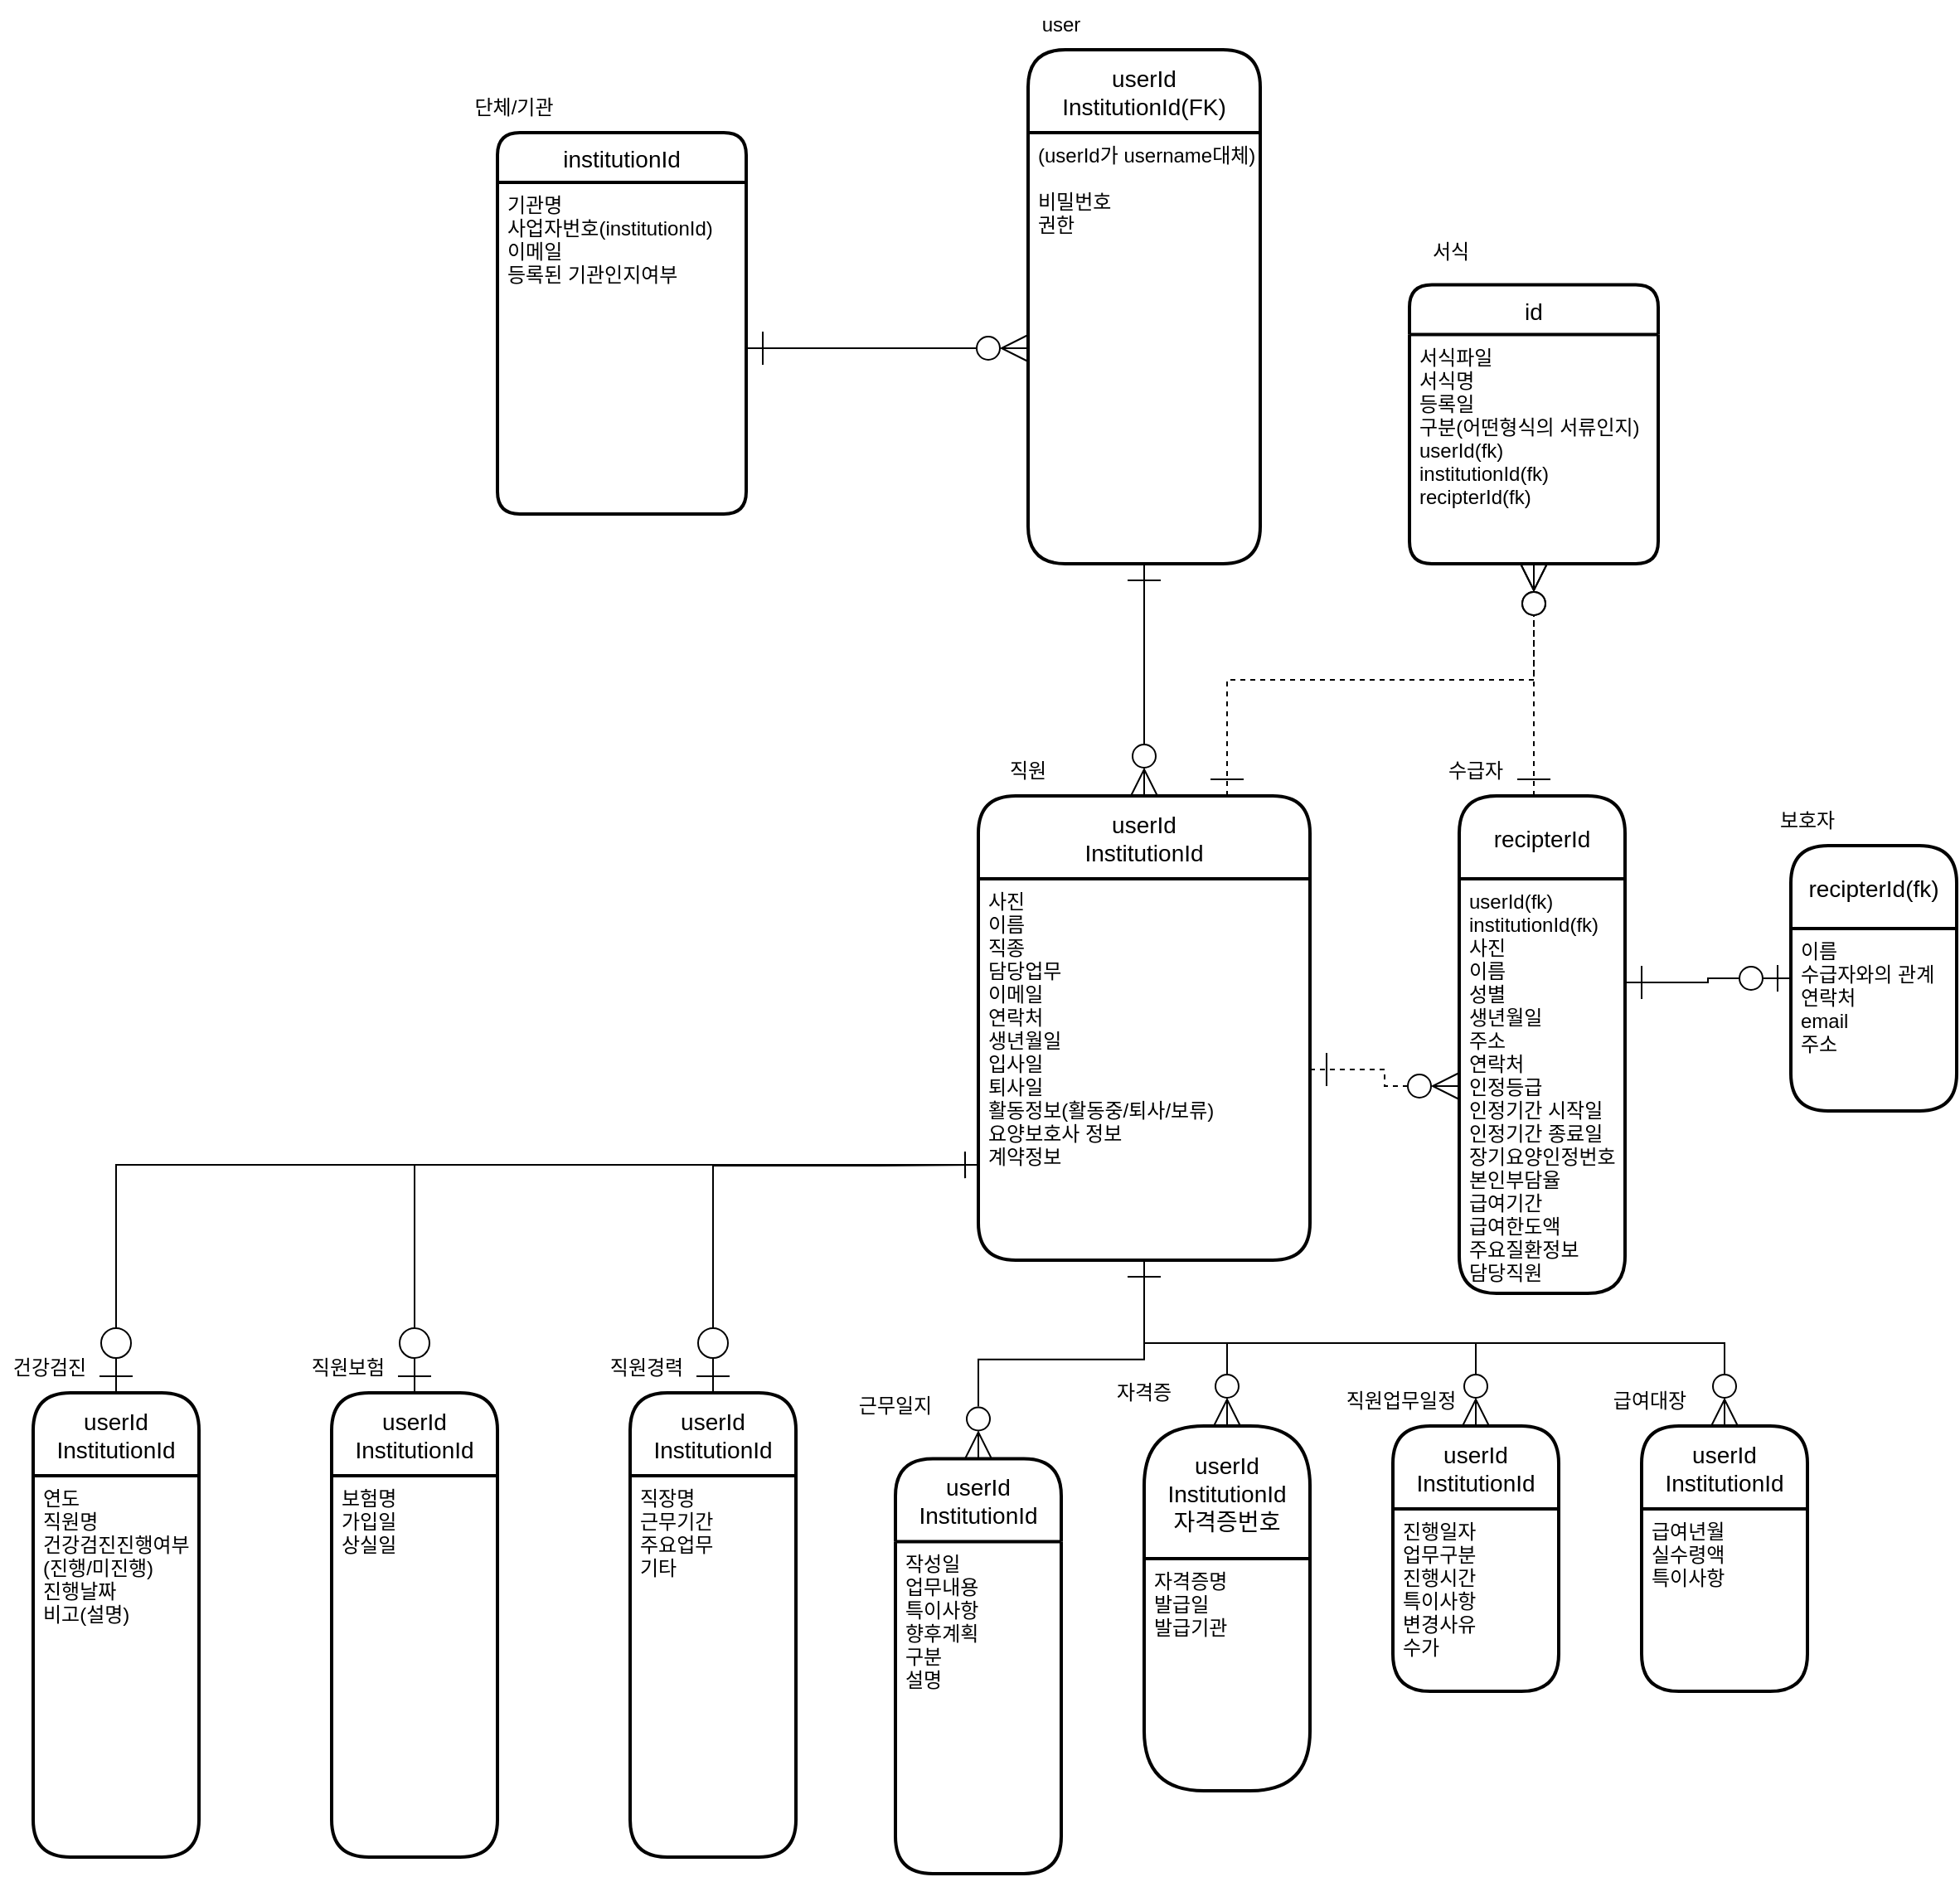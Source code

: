 <mxfile version="17.4.5" type="github">
  <diagram id="R2lEEEUBdFMjLlhIrx00" name="Page-1">
    <mxGraphModel dx="2427" dy="1963" grid="1" gridSize="10" guides="1" tooltips="1" connect="1" arrows="1" fold="1" page="1" pageScale="1" pageWidth="850" pageHeight="1100" math="0" shadow="0" extFonts="Permanent Marker^https://fonts.googleapis.com/css?family=Permanent+Marker">
      <root>
        <mxCell id="0" />
        <mxCell id="1" parent="0" />
        <mxCell id="DIDQX_OVSp32dabbZ__B-63" style="edgeStyle=orthogonalEdgeStyle;rounded=0;orthogonalLoop=1;jettySize=auto;html=1;exitX=0.5;exitY=1;exitDx=0;exitDy=0;entryX=0.5;entryY=0;entryDx=0;entryDy=0;startArrow=ERone;startFill=0;endArrow=ERzeroToMany;endFill=0;startSize=18;endSize=14;" edge="1" parent="1" source="DIDQX_OVSp32dabbZ__B-9" target="DIDQX_OVSp32dabbZ__B-27">
          <mxGeometry relative="1" as="geometry" />
        </mxCell>
        <mxCell id="DIDQX_OVSp32dabbZ__B-64" style="edgeStyle=orthogonalEdgeStyle;rounded=0;orthogonalLoop=1;jettySize=auto;html=1;exitX=0.5;exitY=1;exitDx=0;exitDy=0;startArrow=ERone;startFill=0;endArrow=ERzeroToMany;endFill=0;startSize=18;endSize=14;" edge="1" parent="1" source="DIDQX_OVSp32dabbZ__B-9" target="DIDQX_OVSp32dabbZ__B-25">
          <mxGeometry relative="1" as="geometry">
            <mxPoint x="230" y="480" as="sourcePoint" />
            <mxPoint x="530" y="580" as="targetPoint" />
          </mxGeometry>
        </mxCell>
        <mxCell id="DIDQX_OVSp32dabbZ__B-65" style="edgeStyle=orthogonalEdgeStyle;rounded=0;orthogonalLoop=1;jettySize=auto;html=1;exitX=0.5;exitY=1;exitDx=0;exitDy=0;startArrow=ERone;startFill=0;endArrow=ERzeroToMany;endFill=0;startSize=18;endSize=14;entryX=0.5;entryY=0;entryDx=0;entryDy=0;" edge="1" parent="1" source="DIDQX_OVSp32dabbZ__B-9" target="DIDQX_OVSp32dabbZ__B-14">
          <mxGeometry relative="1" as="geometry">
            <mxPoint x="230" y="480" as="sourcePoint" />
            <mxPoint x="380" y="580" as="targetPoint" />
          </mxGeometry>
        </mxCell>
        <mxCell id="DIDQX_OVSp32dabbZ__B-66" style="edgeStyle=orthogonalEdgeStyle;rounded=0;orthogonalLoop=1;jettySize=auto;html=1;exitX=0.5;exitY=1;exitDx=0;exitDy=0;startArrow=ERone;startFill=0;endArrow=ERzeroToMany;endFill=0;startSize=18;endSize=14;entryX=0.5;entryY=0;entryDx=0;entryDy=0;" edge="1" parent="1" source="DIDQX_OVSp32dabbZ__B-9" target="DIDQX_OVSp32dabbZ__B-18">
          <mxGeometry relative="1" as="geometry">
            <mxPoint x="230" y="480" as="sourcePoint" />
            <mxPoint x="230" y="580" as="targetPoint" />
          </mxGeometry>
        </mxCell>
        <mxCell id="DIDQX_OVSp32dabbZ__B-67" style="edgeStyle=orthogonalEdgeStyle;rounded=0;orthogonalLoop=1;jettySize=auto;html=1;exitX=1;exitY=0.5;exitDx=0;exitDy=0;startArrow=ERone;startFill=0;endArrow=ERzeroToMany;endFill=0;startSize=18;endSize=14;entryX=0;entryY=0.5;entryDx=0;entryDy=0;" edge="1" parent="1" source="DIDQX_OVSp32dabbZ__B-3" target="DIDQX_OVSp32dabbZ__B-7">
          <mxGeometry relative="1" as="geometry">
            <mxPoint x="110" y="190" as="sourcePoint" />
            <mxPoint x="-40" y="290" as="targetPoint" />
          </mxGeometry>
        </mxCell>
        <mxCell id="DIDQX_OVSp32dabbZ__B-68" style="edgeStyle=orthogonalEdgeStyle;rounded=0;orthogonalLoop=1;jettySize=auto;html=1;exitX=0.5;exitY=1;exitDx=0;exitDy=0;startArrow=ERone;startFill=0;endArrow=ERzeroToMany;endFill=0;startSize=18;endSize=14;entryX=0.5;entryY=0;entryDx=0;entryDy=0;" edge="1" parent="1" source="DIDQX_OVSp32dabbZ__B-7" target="DIDQX_OVSp32dabbZ__B-8">
          <mxGeometry relative="1" as="geometry">
            <mxPoint x="145" y="210" as="sourcePoint" />
            <mxPoint x="-5" y="310" as="targetPoint" />
          </mxGeometry>
        </mxCell>
        <mxCell id="DIDQX_OVSp32dabbZ__B-72" style="edgeStyle=orthogonalEdgeStyle;rounded=0;orthogonalLoop=1;jettySize=auto;html=1;exitX=1;exitY=0.5;exitDx=0;exitDy=0;startArrow=ERone;startFill=0;endArrow=ERzeroToMany;endFill=0;startSize=18;endSize=14;entryX=0;entryY=0.5;entryDx=0;entryDy=0;dashed=1;" edge="1" parent="1" source="DIDQX_OVSp32dabbZ__B-9" target="DIDQX_OVSp32dabbZ__B-30">
          <mxGeometry relative="1" as="geometry">
            <mxPoint x="230" y="130" as="sourcePoint" />
            <mxPoint x="230" y="200" as="targetPoint" />
          </mxGeometry>
        </mxCell>
        <mxCell id="DIDQX_OVSp32dabbZ__B-73" style="edgeStyle=orthogonalEdgeStyle;rounded=0;orthogonalLoop=1;jettySize=auto;html=1;exitX=1;exitY=0.25;exitDx=0;exitDy=0;startArrow=ERone;startFill=0;endArrow=ERzeroToOne;endFill=0;startSize=18;endSize=14;entryX=0;entryY=0.5;entryDx=0;entryDy=0;" edge="1" parent="1" source="DIDQX_OVSp32dabbZ__B-30" target="DIDQX_OVSp32dabbZ__B-31">
          <mxGeometry relative="1" as="geometry">
            <mxPoint x="230" y="130" as="sourcePoint" />
            <mxPoint x="230" y="200" as="targetPoint" />
          </mxGeometry>
        </mxCell>
        <mxCell id="DIDQX_OVSp32dabbZ__B-117" style="edgeStyle=orthogonalEdgeStyle;rounded=0;orthogonalLoop=1;jettySize=auto;html=1;exitX=0.5;exitY=0;exitDx=0;exitDy=0;startArrow=ERzeroToOne;startFill=0;endArrow=ERone;endFill=0;startSize=18;endSize=14;entryX=0;entryY=0.75;entryDx=0;entryDy=0;" edge="1" parent="1" source="DIDQX_OVSp32dabbZ__B-114" target="DIDQX_OVSp32dabbZ__B-9">
          <mxGeometry relative="1" as="geometry">
            <mxPoint x="70" y="327.5" as="sourcePoint" />
            <mxPoint x="170" y="325.0" as="targetPoint" />
            <Array as="points">
              <mxPoint x="-90" y="413" />
              <mxPoint x="10" y="413" />
            </Array>
          </mxGeometry>
        </mxCell>
        <mxCell id="DIDQX_OVSp32dabbZ__B-120" style="edgeStyle=orthogonalEdgeStyle;rounded=0;orthogonalLoop=1;jettySize=auto;html=1;exitX=0.5;exitY=0;exitDx=0;exitDy=0;startArrow=ERzeroToOne;startFill=0;endArrow=ERone;endFill=0;startSize=18;endSize=14;entryX=0;entryY=0.75;entryDx=0;entryDy=0;" edge="1" parent="1" source="DIDQX_OVSp32dabbZ__B-118" target="DIDQX_OVSp32dabbZ__B-9">
          <mxGeometry relative="1" as="geometry">
            <mxPoint x="-110" y="550" as="sourcePoint" />
            <mxPoint x="175.0" y="470.0" as="targetPoint" />
            <Array as="points">
              <mxPoint x="-270" y="413" />
            </Array>
          </mxGeometry>
        </mxCell>
        <mxCell id="DIDQX_OVSp32dabbZ__B-122" value="" style="group" vertex="1" connectable="0" parent="1">
          <mxGeometry x="70" y="160" width="200" height="310" as="geometry" />
        </mxCell>
        <mxCell id="DIDQX_OVSp32dabbZ__B-8" value="userId&#xa;InstitutionId" style="swimlane;childLayout=stackLayout;horizontal=1;startSize=50;horizontalStack=0;rounded=1;fontSize=14;fontStyle=0;strokeWidth=2;resizeParent=0;resizeLast=1;shadow=0;dashed=0;align=center;" vertex="1" parent="DIDQX_OVSp32dabbZ__B-122">
          <mxGeometry y="30" width="200" height="280" as="geometry" />
        </mxCell>
        <mxCell id="DIDQX_OVSp32dabbZ__B-9" value="사진&#xa;이름&#xa;직종&#xa;담당업무&#xa;이메일&#xa;연락처&#xa;생년월일&#xa;입사일&#xa;퇴사일&#xa;활동정보(활동중/퇴사/보류)&#xa;요양보호사 정보&#xa;계약정보" style="align=left;strokeColor=none;fillColor=none;spacingLeft=4;fontSize=12;verticalAlign=top;resizable=0;rotatable=0;part=1;" vertex="1" parent="DIDQX_OVSp32dabbZ__B-8">
          <mxGeometry y="50" width="200" height="230" as="geometry" />
        </mxCell>
        <mxCell id="DIDQX_OVSp32dabbZ__B-107" value="직원&lt;span style=&quot;color: rgba(0 , 0 , 0 , 0) ; font-family: monospace ; font-size: 0px&quot;&gt;%3CmxGraphModel%3E%3Croot%3E%3CmxCell%20id%3D%220%22%2F%3E%3CmxCell%20id%3D%221%22%20parent%3D%220%22%2F%3E%3CmxCell%20id%3D%222%22%20value%3D%22%EC%84%9C%EC%8B%9D%22%20style%3D%22text%3Bhtml%3D1%3BstrokeColor%3Dnone%3BfillColor%3Dnone%3Balign%3Dcenter%3BverticalAlign%3Dmiddle%3BwhiteSpace%3Dwrap%3Brounded%3D0%3B%22%20vertex%3D%221%22%20parent%3D%221%22%3E%3CmxGeometry%20x%3D%22330%22%20y%3D%22-60%22%20width%3D%2260%22%20height%3D%2230%22%20as%3D%22geometry%22%2F%3E%3C%2FmxCell%3E%3C%2Froot%3E%3C%2FmxGraphModel%3E&lt;/span&gt;" style="text;html=1;strokeColor=none;fillColor=none;align=center;verticalAlign=middle;whiteSpace=wrap;rounded=0;" vertex="1" parent="DIDQX_OVSp32dabbZ__B-122">
          <mxGeometry width="60" height="30" as="geometry" />
        </mxCell>
        <mxCell id="DIDQX_OVSp32dabbZ__B-123" value="" style="group" vertex="1" connectable="0" parent="1">
          <mxGeometry x="-340" y="520" width="120" height="310" as="geometry" />
        </mxCell>
        <mxCell id="DIDQX_OVSp32dabbZ__B-118" value="userId&#xa;InstitutionId" style="swimlane;childLayout=stackLayout;horizontal=1;startSize=50;horizontalStack=0;rounded=1;fontSize=14;fontStyle=0;strokeWidth=2;resizeParent=0;resizeLast=1;shadow=0;dashed=0;align=center;" vertex="1" parent="DIDQX_OVSp32dabbZ__B-123">
          <mxGeometry x="20" y="30" width="100" height="280" as="geometry" />
        </mxCell>
        <mxCell id="DIDQX_OVSp32dabbZ__B-119" value="보험명&#xa;가입일&#xa;상실일&#xa;" style="align=left;strokeColor=none;fillColor=none;spacingLeft=4;fontSize=12;verticalAlign=top;resizable=0;rotatable=0;part=1;" vertex="1" parent="DIDQX_OVSp32dabbZ__B-118">
          <mxGeometry y="50" width="100" height="230" as="geometry" />
        </mxCell>
        <mxCell id="DIDQX_OVSp32dabbZ__B-121" value="직원보험" style="text;html=1;strokeColor=none;fillColor=none;align=center;verticalAlign=middle;whiteSpace=wrap;rounded=0;" vertex="1" parent="DIDQX_OVSp32dabbZ__B-123">
          <mxGeometry width="60" height="30" as="geometry" />
        </mxCell>
        <mxCell id="DIDQX_OVSp32dabbZ__B-124" value="" style="group" vertex="1" connectable="0" parent="1">
          <mxGeometry x="-160" y="520" width="120" height="310" as="geometry" />
        </mxCell>
        <mxCell id="DIDQX_OVSp32dabbZ__B-114" value="userId&#xa;InstitutionId" style="swimlane;childLayout=stackLayout;horizontal=1;startSize=50;horizontalStack=0;rounded=1;fontSize=14;fontStyle=0;strokeWidth=2;resizeParent=0;resizeLast=1;shadow=0;dashed=0;align=center;" vertex="1" parent="DIDQX_OVSp32dabbZ__B-124">
          <mxGeometry x="20" y="30" width="100" height="280" as="geometry" />
        </mxCell>
        <mxCell id="DIDQX_OVSp32dabbZ__B-115" value="직장명&#xa;근무기간&#xa;주요업무&#xa;기타" style="align=left;strokeColor=none;fillColor=none;spacingLeft=4;fontSize=12;verticalAlign=top;resizable=0;rotatable=0;part=1;" vertex="1" parent="DIDQX_OVSp32dabbZ__B-114">
          <mxGeometry y="50" width="100" height="230" as="geometry" />
        </mxCell>
        <mxCell id="DIDQX_OVSp32dabbZ__B-116" value="직원경력" style="text;html=1;strokeColor=none;fillColor=none;align=center;verticalAlign=middle;whiteSpace=wrap;rounded=0;" vertex="1" parent="DIDQX_OVSp32dabbZ__B-124">
          <mxGeometry width="60" height="30" as="geometry" />
        </mxCell>
        <mxCell id="DIDQX_OVSp32dabbZ__B-125" value="" style="group" vertex="1" connectable="0" parent="1">
          <mxGeometry x="-10" y="535" width="130" height="305" as="geometry" />
        </mxCell>
        <mxCell id="DIDQX_OVSp32dabbZ__B-18" value="userId&#xa;InstitutionId" style="swimlane;childLayout=stackLayout;horizontal=1;startSize=50;horizontalStack=0;rounded=1;fontSize=14;fontStyle=0;strokeWidth=2;resizeParent=0;resizeLast=1;shadow=0;dashed=0;align=center;" vertex="1" parent="DIDQX_OVSp32dabbZ__B-125">
          <mxGeometry x="30" y="54.744" width="100" height="250.256" as="geometry" />
        </mxCell>
        <mxCell id="DIDQX_OVSp32dabbZ__B-19" value="작성일&#xa;업무내용&#xa;특이사항&#xa;향후계획&#xa;구분&#xa;설명" style="align=left;strokeColor=none;fillColor=none;spacingLeft=4;fontSize=12;verticalAlign=top;resizable=0;rotatable=0;part=1;" vertex="1" parent="DIDQX_OVSp32dabbZ__B-18">
          <mxGeometry y="50" width="100" height="200.256" as="geometry" />
        </mxCell>
        <mxCell id="DIDQX_OVSp32dabbZ__B-110" value="근무일지&lt;span style=&quot;color: rgba(0 , 0 , 0 , 0) ; font-family: monospace ; font-size: 0px&quot;&gt;%3CmxGraphModel%3E%3Croot%3E%3CmxCell%20id%3D%220%22%2F%3E%3CmxCell%20id%3D%221%22%20parent%3D%220%22%2F%3E%3CmxCell%20id%3D%222%22%20value%3D%22%EC%84%9C%EC%8B%9D%22%20style%3D%22text%3Bhtml%3D1%3BstrokeColor%3Dnone%3BfillColor%3Dnone%3Balign%3Dcenter%3BverticalAlign%3Dmiddle%3BwhiteSpace%3Dwrap%3Brounded%3D0%3B%22%20vertex%3D%221%22%20parent%3D%221%22%3E%3CmxGeometry%20x%3D%22330%22%20y%3D%22-60%22%20width%3D%2260%22%20height%3D%2230%22%20as%3D%22geometry%22%2F%3E%3C%2FmxCell%3E%3C%2Froot%3E%3C%2FmxGraphModel%3E&lt;/span&gt;" style="text;html=1;strokeColor=none;fillColor=none;align=center;verticalAlign=middle;whiteSpace=wrap;rounded=0;" vertex="1" parent="DIDQX_OVSp32dabbZ__B-125">
          <mxGeometry width="60" height="46.923" as="geometry" />
        </mxCell>
        <mxCell id="DIDQX_OVSp32dabbZ__B-126" value="" style="group" vertex="1" connectable="0" parent="1">
          <mxGeometry x="140" y="535" width="130" height="255" as="geometry" />
        </mxCell>
        <mxCell id="DIDQX_OVSp32dabbZ__B-14" value="userId&#xa;InstitutionId&#xa;자격증번호" style="swimlane;childLayout=stackLayout;horizontal=1;startSize=80;horizontalStack=0;rounded=1;fontSize=14;fontStyle=0;strokeWidth=2;resizeParent=0;resizeLast=1;shadow=0;dashed=0;align=center;" vertex="1" parent="DIDQX_OVSp32dabbZ__B-126">
          <mxGeometry x="30" y="35" width="100" height="220" as="geometry" />
        </mxCell>
        <mxCell id="DIDQX_OVSp32dabbZ__B-15" value="자격증명&#xa;발급일&#xa;발급기관" style="align=left;strokeColor=none;fillColor=none;spacingLeft=4;fontSize=12;verticalAlign=top;resizable=0;rotatable=0;part=1;" vertex="1" parent="DIDQX_OVSp32dabbZ__B-14">
          <mxGeometry y="80" width="100" height="140" as="geometry" />
        </mxCell>
        <mxCell id="DIDQX_OVSp32dabbZ__B-111" value="자격증" style="text;html=1;strokeColor=none;fillColor=none;align=center;verticalAlign=middle;whiteSpace=wrap;rounded=0;" vertex="1" parent="DIDQX_OVSp32dabbZ__B-126">
          <mxGeometry width="60" height="30" as="geometry" />
        </mxCell>
        <mxCell id="DIDQX_OVSp32dabbZ__B-127" value="" style="group" vertex="1" connectable="0" parent="1">
          <mxGeometry x="290" y="540" width="130" height="190" as="geometry" />
        </mxCell>
        <mxCell id="DIDQX_OVSp32dabbZ__B-25" value="userId&#xa;InstitutionId" style="swimlane;childLayout=stackLayout;horizontal=1;startSize=50;horizontalStack=0;rounded=1;fontSize=14;fontStyle=0;strokeWidth=2;resizeParent=0;resizeLast=1;shadow=0;dashed=0;align=center;" vertex="1" parent="DIDQX_OVSp32dabbZ__B-127">
          <mxGeometry x="30" y="30" width="100" height="160" as="geometry" />
        </mxCell>
        <mxCell id="DIDQX_OVSp32dabbZ__B-26" value="진행일자&#xa;업무구분&#xa;진행시간&#xa;특이사항&#xa;변경사유&#xa;수가" style="align=left;strokeColor=none;fillColor=none;spacingLeft=4;fontSize=12;verticalAlign=top;resizable=0;rotatable=0;part=1;" vertex="1" parent="DIDQX_OVSp32dabbZ__B-25">
          <mxGeometry y="50" width="100" height="110" as="geometry" />
        </mxCell>
        <mxCell id="DIDQX_OVSp32dabbZ__B-112" value="직원업무일정" style="text;html=1;strokeColor=none;fillColor=none;align=center;verticalAlign=middle;whiteSpace=wrap;rounded=0;" vertex="1" parent="DIDQX_OVSp32dabbZ__B-127">
          <mxGeometry width="70" height="30" as="geometry" />
        </mxCell>
        <mxCell id="DIDQX_OVSp32dabbZ__B-128" value="" style="group" vertex="1" connectable="0" parent="1">
          <mxGeometry x="440" y="540" width="130" height="190" as="geometry" />
        </mxCell>
        <mxCell id="DIDQX_OVSp32dabbZ__B-27" value="userId&#xa;InstitutionId" style="swimlane;childLayout=stackLayout;horizontal=1;startSize=50;horizontalStack=0;rounded=1;fontSize=14;fontStyle=0;strokeWidth=2;resizeParent=0;resizeLast=1;shadow=0;dashed=0;align=center;" vertex="1" parent="DIDQX_OVSp32dabbZ__B-128">
          <mxGeometry x="30" y="30" width="100" height="160" as="geometry" />
        </mxCell>
        <mxCell id="DIDQX_OVSp32dabbZ__B-28" value="급여년월&#xa;실수령액&#xa;특이사항" style="align=left;strokeColor=none;fillColor=none;spacingLeft=4;fontSize=12;verticalAlign=top;resizable=0;rotatable=0;part=1;" vertex="1" parent="DIDQX_OVSp32dabbZ__B-27">
          <mxGeometry y="50" width="100" height="110" as="geometry" />
        </mxCell>
        <mxCell id="DIDQX_OVSp32dabbZ__B-113" value="급여대장" style="text;html=1;strokeColor=none;fillColor=none;align=center;verticalAlign=middle;whiteSpace=wrap;rounded=0;" vertex="1" parent="DIDQX_OVSp32dabbZ__B-128">
          <mxGeometry width="70" height="30" as="geometry" />
        </mxCell>
        <mxCell id="DIDQX_OVSp32dabbZ__B-129" value="" style="group" vertex="1" connectable="0" parent="1">
          <mxGeometry x="340" y="160" width="120" height="330" as="geometry" />
        </mxCell>
        <mxCell id="DIDQX_OVSp32dabbZ__B-29" value="recipterId" style="swimlane;childLayout=stackLayout;horizontal=1;startSize=50;horizontalStack=0;rounded=1;fontSize=14;fontStyle=0;strokeWidth=2;resizeParent=0;resizeLast=1;shadow=0;dashed=0;align=center;" vertex="1" parent="DIDQX_OVSp32dabbZ__B-129">
          <mxGeometry x="20" y="30" width="100" height="300" as="geometry" />
        </mxCell>
        <mxCell id="DIDQX_OVSp32dabbZ__B-30" value="userId(fk)&#xa;institutionId(fk)&#xa;사진&#xa;이름&#xa;성별&#xa;생년월일&#xa;주소&#xa;연락처&#xa;인정등급&#xa;인정기간 시작일&#xa;인정기간 종료일&#xa;장기요양인정번호&#xa;본인부담율&#xa;급여기간&#xa;급여한도액&#xa;주요질환정보&#xa;담당직원&#xa;" style="align=left;strokeColor=none;fillColor=none;spacingLeft=4;fontSize=12;verticalAlign=top;resizable=0;rotatable=0;part=1;" vertex="1" parent="DIDQX_OVSp32dabbZ__B-29">
          <mxGeometry y="50" width="100" height="250" as="geometry" />
        </mxCell>
        <mxCell id="DIDQX_OVSp32dabbZ__B-108" value="수급자&lt;span style=&quot;color: rgba(0 , 0 , 0 , 0) ; font-family: monospace ; font-size: 0px&quot;&gt;%3CmxGraphModel%3E%3Croot%3E%3CmxCell%20id%3D%220%22%2F%3E%3CmxCell%20id%3D%221%22%20parent%3D%220%22%2F%3E%3CmxCell%20id%3D%222%22%20value%3D%22%EC%84%9C%EC%8B%9D%22%20style%3D%22text%3Bhtml%3D1%3BstrokeColor%3Dnone%3BfillColor%3Dnone%3Balign%3Dcenter%3BverticalAlign%3Dmiddle%3BwhiteSpace%3Dwrap%3Brounded%3D0%3B%22%20vertex%3D%221%22%20parent%3D%221%22%3E%3CmxGeometry%20x%3D%22330%22%20y%3D%22-60%22%20width%3D%2260%22%20height%3D%2230%22%20as%3D%22geometry%22%2F%3E%3C%2FmxCell%3E%3C%2Froot%3E%3C%2FmxGraphModel%3E&lt;/span&gt;" style="text;html=1;strokeColor=none;fillColor=none;align=center;verticalAlign=middle;whiteSpace=wrap;rounded=0;" vertex="1" parent="DIDQX_OVSp32dabbZ__B-129">
          <mxGeometry width="60" height="30" as="geometry" />
        </mxCell>
        <mxCell id="DIDQX_OVSp32dabbZ__B-130" value="" style="group" vertex="1" connectable="0" parent="1">
          <mxGeometry x="540" y="190" width="120" height="190" as="geometry" />
        </mxCell>
        <mxCell id="DIDQX_OVSp32dabbZ__B-31" value="recipterId(fk)" style="swimlane;childLayout=stackLayout;horizontal=1;startSize=50;horizontalStack=0;rounded=1;fontSize=14;fontStyle=0;strokeWidth=2;resizeParent=0;resizeLast=1;shadow=0;dashed=0;align=center;" vertex="1" parent="DIDQX_OVSp32dabbZ__B-130">
          <mxGeometry x="20" y="30" width="100" height="160" as="geometry" />
        </mxCell>
        <mxCell id="DIDQX_OVSp32dabbZ__B-32" value="이름&#xa;수급자와의 관계&#xa;연락처&#xa;email&#xa;주소" style="align=left;strokeColor=none;fillColor=none;spacingLeft=4;fontSize=12;verticalAlign=top;resizable=0;rotatable=0;part=1;" vertex="1" parent="DIDQX_OVSp32dabbZ__B-31">
          <mxGeometry y="50" width="100" height="110" as="geometry" />
        </mxCell>
        <mxCell id="DIDQX_OVSp32dabbZ__B-109" value="보호자" style="text;html=1;strokeColor=none;fillColor=none;align=center;verticalAlign=middle;whiteSpace=wrap;rounded=0;" vertex="1" parent="DIDQX_OVSp32dabbZ__B-130">
          <mxGeometry width="60" height="30" as="geometry" />
        </mxCell>
        <mxCell id="DIDQX_OVSp32dabbZ__B-131" value="" style="group" vertex="1" connectable="0" parent="1">
          <mxGeometry x="-240" y="-240" width="170" height="260" as="geometry" />
        </mxCell>
        <mxCell id="DIDQX_OVSp32dabbZ__B-2" value="institutionId" style="swimlane;childLayout=stackLayout;horizontal=1;startSize=30;horizontalStack=0;rounded=1;fontSize=14;fontStyle=0;strokeWidth=2;resizeParent=0;resizeLast=1;shadow=0;dashed=0;align=center;" vertex="1" parent="DIDQX_OVSp32dabbZ__B-131">
          <mxGeometry x="20" y="30" width="150" height="230" as="geometry">
            <mxRectangle x="-10" y="-20" width="100" height="30" as="alternateBounds" />
          </mxGeometry>
        </mxCell>
        <mxCell id="DIDQX_OVSp32dabbZ__B-3" value="기관명&#xa;사업자번호(institutionId)&#xa;이메일&#xa;등록된 기관인지여부&#xa;" style="align=left;strokeColor=none;fillColor=none;spacingLeft=4;fontSize=12;verticalAlign=top;resizable=0;rotatable=0;part=1;" vertex="1" parent="DIDQX_OVSp32dabbZ__B-2">
          <mxGeometry y="30" width="150" height="200" as="geometry" />
        </mxCell>
        <mxCell id="DIDQX_OVSp32dabbZ__B-106" value="단체/기관" style="text;html=1;strokeColor=none;fillColor=none;align=center;verticalAlign=middle;whiteSpace=wrap;rounded=0;" vertex="1" parent="DIDQX_OVSp32dabbZ__B-131">
          <mxGeometry width="60" height="30" as="geometry" />
        </mxCell>
        <mxCell id="DIDQX_OVSp32dabbZ__B-132" value="" style="group" vertex="1" connectable="0" parent="1">
          <mxGeometry x="70" y="-290" width="170" height="340" as="geometry" />
        </mxCell>
        <mxCell id="DIDQX_OVSp32dabbZ__B-6" value="userId&#xa;InstitutionId(FK)" style="swimlane;childLayout=stackLayout;horizontal=1;startSize=50;horizontalStack=0;rounded=1;fontSize=14;fontStyle=0;strokeWidth=2;resizeParent=0;resizeLast=1;shadow=0;dashed=0;align=center;" vertex="1" parent="DIDQX_OVSp32dabbZ__B-132">
          <mxGeometry x="30" y="30" width="140" height="310" as="geometry" />
        </mxCell>
        <mxCell id="DIDQX_OVSp32dabbZ__B-7" value="(userId가 username대체)&#xa;&#xa;비밀번호&#xa;권한&#xa;" style="align=left;strokeColor=none;fillColor=none;spacingLeft=4;fontSize=12;verticalAlign=top;resizable=0;rotatable=0;part=1;" vertex="1" parent="DIDQX_OVSp32dabbZ__B-6">
          <mxGeometry y="50" width="140" height="260" as="geometry" />
        </mxCell>
        <mxCell id="DIDQX_OVSp32dabbZ__B-105" value="user" style="text;html=1;strokeColor=none;fillColor=none;align=center;verticalAlign=middle;whiteSpace=wrap;rounded=0;" vertex="1" parent="DIDQX_OVSp32dabbZ__B-132">
          <mxGeometry width="100" height="30" as="geometry" />
        </mxCell>
        <mxCell id="DIDQX_OVSp32dabbZ__B-133" value="" style="group" vertex="1" connectable="0" parent="1">
          <mxGeometry x="330" y="-170" width="150" height="220" as="geometry" />
        </mxCell>
        <mxCell id="DIDQX_OVSp32dabbZ__B-74" value="id" style="swimlane;childLayout=stackLayout;horizontal=1;startSize=30;horizontalStack=0;rounded=1;fontSize=14;fontStyle=0;strokeWidth=2;resizeParent=0;resizeLast=1;shadow=0;dashed=0;align=center;" vertex="1" parent="DIDQX_OVSp32dabbZ__B-133">
          <mxGeometry y="51.765" width="150" height="168.235" as="geometry" />
        </mxCell>
        <mxCell id="DIDQX_OVSp32dabbZ__B-75" value="서식파일&#xa;서식명&#xa;등록일&#xa;구분(어떤형식의 서류인지)&#xa;userId(fk)&#xa;institutionId(fk)&#xa;recipterId(fk)" style="align=left;strokeColor=none;fillColor=none;spacingLeft=4;fontSize=12;verticalAlign=top;resizable=0;rotatable=0;part=1;" vertex="1" parent="DIDQX_OVSp32dabbZ__B-74">
          <mxGeometry y="30" width="150" height="138.235" as="geometry" />
        </mxCell>
        <mxCell id="DIDQX_OVSp32dabbZ__B-104" value="서식" style="text;html=1;strokeColor=none;fillColor=none;align=center;verticalAlign=middle;whiteSpace=wrap;rounded=0;" vertex="1" parent="DIDQX_OVSp32dabbZ__B-133">
          <mxGeometry y="12.941" width="50" height="38.824" as="geometry" />
        </mxCell>
        <mxCell id="DIDQX_OVSp32dabbZ__B-136" style="edgeStyle=orthogonalEdgeStyle;rounded=0;orthogonalLoop=1;jettySize=auto;html=1;exitX=0.75;exitY=0;exitDx=0;exitDy=0;startArrow=ERone;startFill=0;endArrow=ERzeroToMany;endFill=0;startSize=18;endSize=14;entryX=0.5;entryY=1;entryDx=0;entryDy=0;dashed=1;" edge="1" parent="1" source="DIDQX_OVSp32dabbZ__B-8" target="DIDQX_OVSp32dabbZ__B-75">
          <mxGeometry relative="1" as="geometry">
            <mxPoint x="240" y="130" as="sourcePoint" />
            <mxPoint x="330" y="140" as="targetPoint" />
          </mxGeometry>
        </mxCell>
        <mxCell id="DIDQX_OVSp32dabbZ__B-137" style="edgeStyle=orthogonalEdgeStyle;rounded=0;orthogonalLoop=1;jettySize=auto;html=1;startArrow=ERone;startFill=0;endArrow=ERzeroToMany;endFill=0;startSize=18;endSize=14;entryX=0.5;entryY=1;entryDx=0;entryDy=0;dashed=1;" edge="1" parent="1">
          <mxGeometry relative="1" as="geometry">
            <mxPoint x="405" y="190" as="sourcePoint" />
            <mxPoint x="405" y="50" as="targetPoint" />
          </mxGeometry>
        </mxCell>
        <mxCell id="DIDQX_OVSp32dabbZ__B-138" value="" style="group" vertex="1" connectable="0" parent="1">
          <mxGeometry x="-520" y="520" width="120" height="310" as="geometry" />
        </mxCell>
        <mxCell id="DIDQX_OVSp32dabbZ__B-139" value="userId&#xa;InstitutionId" style="swimlane;childLayout=stackLayout;horizontal=1;startSize=50;horizontalStack=0;rounded=1;fontSize=14;fontStyle=0;strokeWidth=2;resizeParent=0;resizeLast=1;shadow=0;dashed=0;align=center;" vertex="1" parent="DIDQX_OVSp32dabbZ__B-138">
          <mxGeometry x="20" y="30" width="100" height="280" as="geometry" />
        </mxCell>
        <mxCell id="DIDQX_OVSp32dabbZ__B-140" value="연도&#xa;직원명&#xa;건강검진진행여부&#xa;(진행/미진행)&#xa;진행날짜&#xa;비고(설명)" style="align=left;strokeColor=none;fillColor=none;spacingLeft=4;fontSize=12;verticalAlign=top;resizable=0;rotatable=0;part=1;" vertex="1" parent="DIDQX_OVSp32dabbZ__B-139">
          <mxGeometry y="50" width="100" height="230" as="geometry" />
        </mxCell>
        <mxCell id="DIDQX_OVSp32dabbZ__B-141" value="건강검진" style="text;html=1;strokeColor=none;fillColor=none;align=center;verticalAlign=middle;whiteSpace=wrap;rounded=0;" vertex="1" parent="DIDQX_OVSp32dabbZ__B-138">
          <mxGeometry width="60" height="30" as="geometry" />
        </mxCell>
        <mxCell id="DIDQX_OVSp32dabbZ__B-142" style="edgeStyle=orthogonalEdgeStyle;rounded=0;orthogonalLoop=1;jettySize=auto;html=1;exitX=0.5;exitY=0;exitDx=0;exitDy=0;startArrow=ERzeroToOne;startFill=0;endArrow=ERone;endFill=0;startSize=18;endSize=14;entryX=0;entryY=0.75;entryDx=0;entryDy=0;" edge="1" parent="1" source="DIDQX_OVSp32dabbZ__B-139" target="DIDQX_OVSp32dabbZ__B-9">
          <mxGeometry relative="1" as="geometry">
            <mxPoint x="-260.0" y="560" as="sourcePoint" />
            <mxPoint x="80" y="422.5" as="targetPoint" />
            <Array as="points">
              <mxPoint x="-450" y="413" />
            </Array>
          </mxGeometry>
        </mxCell>
      </root>
    </mxGraphModel>
  </diagram>
</mxfile>
